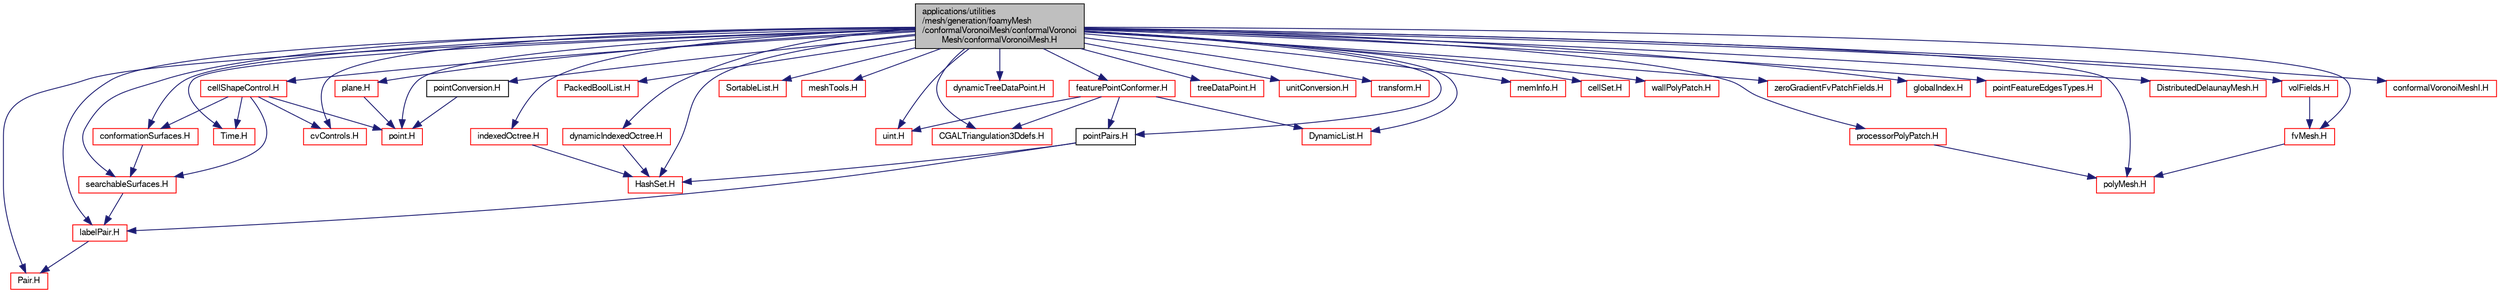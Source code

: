 digraph "applications/utilities/mesh/generation/foamyMesh/conformalVoronoiMesh/conformalVoronoiMesh/conformalVoronoiMesh.H"
{
  bgcolor="transparent";
  edge [fontname="FreeSans",fontsize="10",labelfontname="FreeSans",labelfontsize="10"];
  node [fontname="FreeSans",fontsize="10",shape=record];
  Node1 [label="applications/utilities\l/mesh/generation/foamyMesh\l/conformalVoronoiMesh/conformalVoronoi\lMesh/conformalVoronoiMesh.H",height=0.2,width=0.4,color="black", fillcolor="grey75", style="filled" fontcolor="black"];
  Node1 -> Node2 [color="midnightblue",fontsize="10",style="solid",fontname="FreeSans"];
  Node2 [label="uint.H",height=0.2,width=0.4,color="red",URL="$a08429.html",tooltip="System uinteger. "];
  Node1 -> Node3 [color="midnightblue",fontsize="10",style="solid",fontname="FreeSans"];
  Node3 [label="CGALTriangulation3Ddefs.H",height=0.2,width=0.4,color="red",URL="$a03631.html",tooltip="CGAL data structures used for 3D Delaunay meshing. "];
  Node1 -> Node4 [color="midnightblue",fontsize="10",style="solid",fontname="FreeSans"];
  Node4 [label="searchableSurfaces.H",height=0.2,width=0.4,color="red",URL="$a06900.html"];
  Node4 -> Node5 [color="midnightblue",fontsize="10",style="solid",fontname="FreeSans"];
  Node5 [label="labelPair.H",height=0.2,width=0.4,color="red",URL="$a08447.html"];
  Node5 -> Node6 [color="midnightblue",fontsize="10",style="solid",fontname="FreeSans"];
  Node6 [label="Pair.H",height=0.2,width=0.4,color="red",URL="$a08448.html"];
  Node1 -> Node7 [color="midnightblue",fontsize="10",style="solid",fontname="FreeSans"];
  Node7 [label="conformationSurfaces.H",height=0.2,width=0.4,color="red",URL="$a03668.html"];
  Node7 -> Node4 [color="midnightblue",fontsize="10",style="solid",fontname="FreeSans"];
  Node1 -> Node8 [color="midnightblue",fontsize="10",style="solid",fontname="FreeSans"];
  Node8 [label="cellShapeControl.H",height=0.2,width=0.4,color="red",URL="$a03592.html"];
  Node8 -> Node9 [color="midnightblue",fontsize="10",style="solid",fontname="FreeSans"];
  Node9 [label="point.H",height=0.2,width=0.4,color="red",URL="$a08312.html"];
  Node8 -> Node10 [color="midnightblue",fontsize="10",style="solid",fontname="FreeSans"];
  Node10 [label="Time.H",height=0.2,width=0.4,color="red",URL="$a07394.html"];
  Node8 -> Node4 [color="midnightblue",fontsize="10",style="solid",fontname="FreeSans"];
  Node8 -> Node7 [color="midnightblue",fontsize="10",style="solid",fontname="FreeSans"];
  Node8 -> Node11 [color="midnightblue",fontsize="10",style="solid",fontname="FreeSans"];
  Node11 [label="cvControls.H",height=0.2,width=0.4,color="red",URL="$a03671.html"];
  Node1 -> Node11 [color="midnightblue",fontsize="10",style="solid",fontname="FreeSans"];
  Node1 -> Node12 [color="midnightblue",fontsize="10",style="solid",fontname="FreeSans"];
  Node12 [label="DynamicList.H",height=0.2,width=0.4,color="red",URL="$a07168.html"];
  Node1 -> Node13 [color="midnightblue",fontsize="10",style="solid",fontname="FreeSans"];
  Node13 [label="PackedBoolList.H",height=0.2,width=0.4,color="red",URL="$a07189.html"];
  Node1 -> Node10 [color="midnightblue",fontsize="10",style="solid",fontname="FreeSans"];
  Node1 -> Node14 [color="midnightblue",fontsize="10",style="solid",fontname="FreeSans"];
  Node14 [label="polyMesh.H",height=0.2,width=0.4,color="red",URL="$a08169.html"];
  Node1 -> Node15 [color="midnightblue",fontsize="10",style="solid",fontname="FreeSans"];
  Node15 [label="plane.H",height=0.2,width=0.4,color="red",URL="$a08311.html"];
  Node15 -> Node9 [color="midnightblue",fontsize="10",style="solid",fontname="FreeSans"];
  Node1 -> Node16 [color="midnightblue",fontsize="10",style="solid",fontname="FreeSans"];
  Node16 [label="SortableList.H",height=0.2,width=0.4,color="red",URL="$a07203.html"];
  Node1 -> Node17 [color="midnightblue",fontsize="10",style="solid",fontname="FreeSans"];
  Node17 [label="meshTools.H",height=0.2,width=0.4,color="red",URL="$a06846.html"];
  Node1 -> Node18 [color="midnightblue",fontsize="10",style="solid",fontname="FreeSans"];
  Node18 [label="dynamicIndexedOctree.H",height=0.2,width=0.4,color="red",URL="$a07081.html"];
  Node18 -> Node19 [color="midnightblue",fontsize="10",style="solid",fontname="FreeSans"];
  Node19 [label="HashSet.H",height=0.2,width=0.4,color="red",URL="$a07114.html"];
  Node1 -> Node20 [color="midnightblue",fontsize="10",style="solid",fontname="FreeSans"];
  Node20 [label="dynamicTreeDataPoint.H",height=0.2,width=0.4,color="red",URL="$a07084.html"];
  Node1 -> Node21 [color="midnightblue",fontsize="10",style="solid",fontname="FreeSans"];
  Node21 [label="indexedOctree.H",height=0.2,width=0.4,color="red",URL="$a07086.html"];
  Node21 -> Node19 [color="midnightblue",fontsize="10",style="solid",fontname="FreeSans"];
  Node1 -> Node22 [color="midnightblue",fontsize="10",style="solid",fontname="FreeSans"];
  Node22 [label="treeDataPoint.H",height=0.2,width=0.4,color="red",URL="$a06810.html"];
  Node1 -> Node23 [color="midnightblue",fontsize="10",style="solid",fontname="FreeSans"];
  Node23 [label="unitConversion.H",height=0.2,width=0.4,color="red",URL="$a07720.html",tooltip="Unit conversion functions. "];
  Node1 -> Node24 [color="midnightblue",fontsize="10",style="solid",fontname="FreeSans"];
  Node24 [label="transform.H",height=0.2,width=0.4,color="red",URL="$a08563.html",tooltip="3D tensor transformation operations. "];
  Node1 -> Node25 [color="midnightblue",fontsize="10",style="solid",fontname="FreeSans"];
  Node25 [label="volFields.H",height=0.2,width=0.4,color="red",URL="$a05178.html"];
  Node25 -> Node26 [color="midnightblue",fontsize="10",style="solid",fontname="FreeSans"];
  Node26 [label="fvMesh.H",height=0.2,width=0.4,color="red",URL="$a05439.html"];
  Node26 -> Node14 [color="midnightblue",fontsize="10",style="solid",fontname="FreeSans"];
  Node1 -> Node26 [color="midnightblue",fontsize="10",style="solid",fontname="FreeSans"];
  Node1 -> Node5 [color="midnightblue",fontsize="10",style="solid",fontname="FreeSans"];
  Node1 -> Node19 [color="midnightblue",fontsize="10",style="solid",fontname="FreeSans"];
  Node1 -> Node27 [color="midnightblue",fontsize="10",style="solid",fontname="FreeSans"];
  Node27 [label="memInfo.H",height=0.2,width=0.4,color="red",URL="$a08607.html"];
  Node1 -> Node9 [color="midnightblue",fontsize="10",style="solid",fontname="FreeSans"];
  Node1 -> Node28 [color="midnightblue",fontsize="10",style="solid",fontname="FreeSans"];
  Node28 [label="cellSet.H",height=0.2,width=0.4,color="red",URL="$a06995.html"];
  Node1 -> Node29 [color="midnightblue",fontsize="10",style="solid",fontname="FreeSans"];
  Node29 [label="wallPolyPatch.H",height=0.2,width=0.4,color="red",URL="$a08208.html"];
  Node1 -> Node30 [color="midnightblue",fontsize="10",style="solid",fontname="FreeSans"];
  Node30 [label="processorPolyPatch.H",height=0.2,width=0.4,color="red",URL="$a08198.html"];
  Node30 -> Node14 [color="midnightblue",fontsize="10",style="solid",fontname="FreeSans"];
  Node1 -> Node31 [color="midnightblue",fontsize="10",style="solid",fontname="FreeSans"];
  Node31 [label="zeroGradientFvPatchFields.H",height=0.2,width=0.4,color="red",URL="$a04777.html"];
  Node1 -> Node32 [color="midnightblue",fontsize="10",style="solid",fontname="FreeSans"];
  Node32 [label="globalIndex.H",height=0.2,width=0.4,color="red",URL="$a08133.html"];
  Node1 -> Node33 [color="midnightblue",fontsize="10",style="solid",fontname="FreeSans"];
  Node33 [label="pointFeatureEdgesTypes.H",height=0.2,width=0.4,color="red",URL="$a03647.html"];
  Node1 -> Node34 [color="midnightblue",fontsize="10",style="solid",fontname="FreeSans"];
  Node34 [label="pointConversion.H",height=0.2,width=0.4,color="black",URL="$a03666.html"];
  Node34 -> Node9 [color="midnightblue",fontsize="10",style="solid",fontname="FreeSans"];
  Node1 -> Node6 [color="midnightblue",fontsize="10",style="solid",fontname="FreeSans"];
  Node1 -> Node35 [color="midnightblue",fontsize="10",style="solid",fontname="FreeSans"];
  Node35 [label="DistributedDelaunayMesh.H",height=0.2,width=0.4,color="red",URL="$a03678.html"];
  Node1 -> Node36 [color="midnightblue",fontsize="10",style="solid",fontname="FreeSans"];
  Node36 [label="featurePointConformer.H",height=0.2,width=0.4,color="red",URL="$a03643.html"];
  Node36 -> Node2 [color="midnightblue",fontsize="10",style="solid",fontname="FreeSans"];
  Node36 -> Node3 [color="midnightblue",fontsize="10",style="solid",fontname="FreeSans"];
  Node36 -> Node12 [color="midnightblue",fontsize="10",style="solid",fontname="FreeSans"];
  Node36 -> Node37 [color="midnightblue",fontsize="10",style="solid",fontname="FreeSans"];
  Node37 [label="pointPairs.H",height=0.2,width=0.4,color="black",URL="$a03701.html"];
  Node37 -> Node5 [color="midnightblue",fontsize="10",style="solid",fontname="FreeSans"];
  Node37 -> Node19 [color="midnightblue",fontsize="10",style="solid",fontname="FreeSans"];
  Node1 -> Node37 [color="midnightblue",fontsize="10",style="solid",fontname="FreeSans"];
  Node1 -> Node38 [color="midnightblue",fontsize="10",style="solid",fontname="FreeSans"];
  Node38 [label="conformalVoronoiMeshI.H",height=0.2,width=0.4,color="red",URL="$a03638.html"];
}
